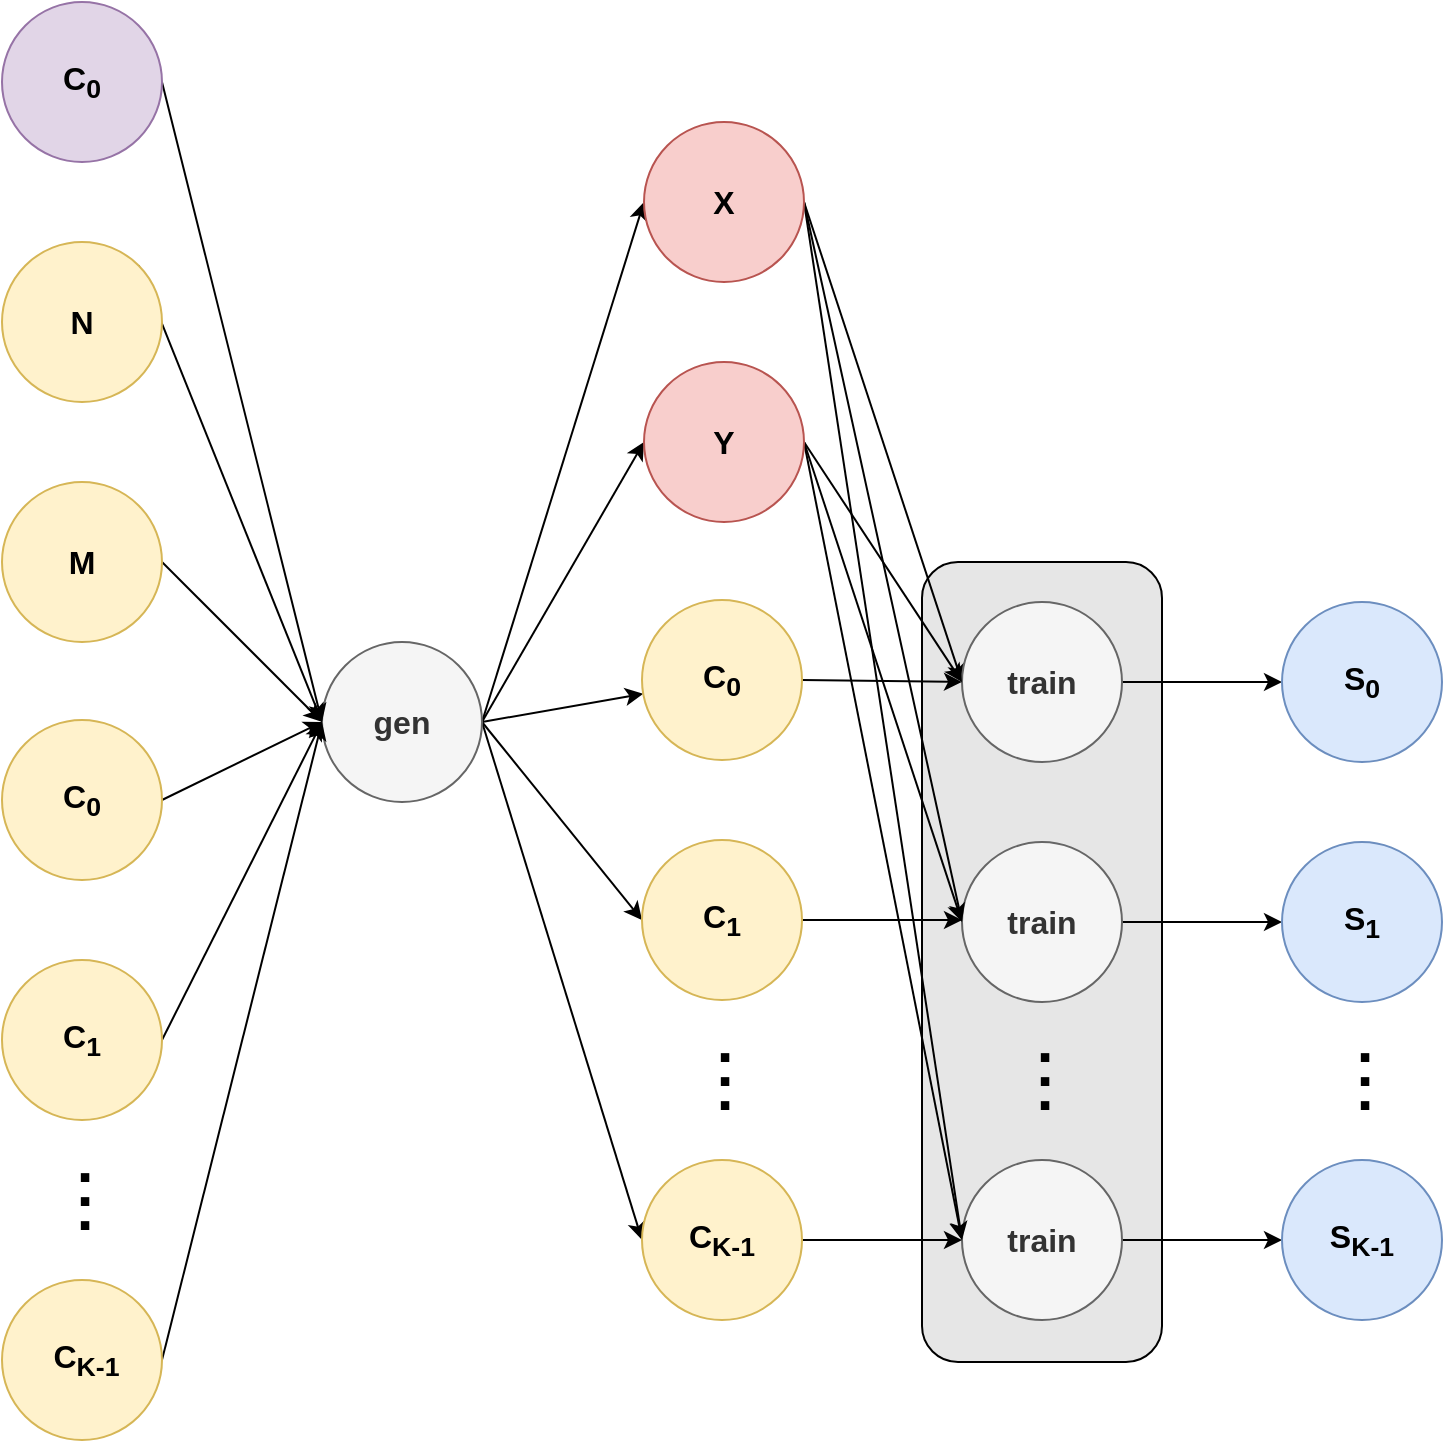 <mxfile version="20.0.4" type="device"><diagram name="Page-1" id="42789a77-a242-8287-6e28-9cd8cfd52e62"><mxGraphModel dx="946" dy="622" grid="1" gridSize="10" guides="1" tooltips="1" connect="1" arrows="1" fold="1" page="1" pageScale="1" pageWidth="1100" pageHeight="850" background="none" math="0" shadow="0"><root><mxCell id="0"/><mxCell id="1" parent="0"/><mxCell id="gqfzz3vU5Jsauooo4a-l-1" value="" style="rounded=1;whiteSpace=wrap;html=1;fillColor=#e6e6e6;" vertex="1" parent="1"><mxGeometry x="500" y="520" width="120" height="400" as="geometry"/></mxCell><mxCell id="jKujIQmag5THRmSHXAdi-6" style="rounded=0;orthogonalLoop=1;jettySize=auto;html=1;exitX=1;exitY=0.5;exitDx=0;exitDy=0;entryX=0;entryY=0.5;entryDx=0;entryDy=0;" parent="1" source="RXzZ0kTApku4aT5u5Mq1-4" target="jKujIQmag5THRmSHXAdi-3" edge="1"><mxGeometry relative="1" as="geometry"/></mxCell><mxCell id="Mr_zzeDhkDdobNHyMYYO-8" style="edgeStyle=none;rounded=0;orthogonalLoop=1;jettySize=auto;html=1;exitX=1;exitY=0.5;exitDx=0;exitDy=0;entryX=0;entryY=0.5;entryDx=0;entryDy=0;fontSize=30;" parent="1" source="RXzZ0kTApku4aT5u5Mq1-4" target="Mr_zzeDhkDdobNHyMYYO-7" edge="1"><mxGeometry relative="1" as="geometry"/></mxCell><mxCell id="7-FHasJ5vH_t8GXFKSFe-8" value="" style="edgeStyle=none;rounded=0;orthogonalLoop=1;jettySize=auto;html=1;exitX=1;exitY=0.5;exitDx=0;exitDy=0;" parent="1" source="RXzZ0kTApku4aT5u5Mq1-4" target="7-FHasJ5vH_t8GXFKSFe-4" edge="1"><mxGeometry relative="1" as="geometry"/></mxCell><mxCell id="7-FHasJ5vH_t8GXFKSFe-9" style="edgeStyle=none;rounded=0;orthogonalLoop=1;jettySize=auto;html=1;exitX=1;exitY=0.5;exitDx=0;exitDy=0;entryX=0;entryY=0.5;entryDx=0;entryDy=0;" parent="1" source="RXzZ0kTApku4aT5u5Mq1-4" target="7-FHasJ5vH_t8GXFKSFe-5" edge="1"><mxGeometry relative="1" as="geometry"/></mxCell><mxCell id="7-FHasJ5vH_t8GXFKSFe-10" style="edgeStyle=none;rounded=0;orthogonalLoop=1;jettySize=auto;html=1;exitX=1;exitY=0.5;exitDx=0;exitDy=0;entryX=0;entryY=0.5;entryDx=0;entryDy=0;" parent="1" source="RXzZ0kTApku4aT5u5Mq1-4" target="7-FHasJ5vH_t8GXFKSFe-6" edge="1"><mxGeometry relative="1" as="geometry"/></mxCell><mxCell id="RXzZ0kTApku4aT5u5Mq1-4" value="&lt;font size=&quot;3&quot;&gt;&lt;b&gt;gen&lt;/b&gt;&lt;/font&gt;" style="ellipse;whiteSpace=wrap;html=1;fillColor=#f5f5f5;strokeColor=#666666;fontColor=#333333;" parent="1" vertex="1"><mxGeometry x="200" y="560" width="80" height="80" as="geometry"/></mxCell><mxCell id="RXzZ0kTApku4aT5u5Mq1-8" value="" style="endArrow=classic;html=1;rounded=0;fontSize=16;exitX=1;exitY=0.5;exitDx=0;exitDy=0;entryX=0;entryY=0.5;entryDx=0;entryDy=0;" parent="1" source="jKujIQmag5THRmSHXAdi-4" target="RXzZ0kTApku4aT5u5Mq1-4" edge="1"><mxGeometry width="50" height="50" relative="1" as="geometry"><mxPoint x="160" y="280" as="sourcePoint"/><mxPoint x="160" y="280" as="targetPoint"/></mxGeometry></mxCell><mxCell id="jKujIQmag5THRmSHXAdi-8" style="edgeStyle=none;rounded=0;orthogonalLoop=1;jettySize=auto;html=1;exitX=1;exitY=0.5;exitDx=0;exitDy=0;fontSize=16;entryX=0;entryY=0.5;entryDx=0;entryDy=0;" parent="1" source="jKujIQmag5THRmSHXAdi-3" target="19vW_l4FJk1YyFh2GEG--7" edge="1"><mxGeometry relative="1" as="geometry"><mxPoint x="520" y="120" as="targetPoint"/></mxGeometry></mxCell><mxCell id="19vW_l4FJk1YyFh2GEG--9" style="rounded=0;orthogonalLoop=1;jettySize=auto;html=1;exitX=1;exitY=0.5;exitDx=0;exitDy=0;entryX=0;entryY=0.5;entryDx=0;entryDy=0;fontSize=30;" parent="1" source="jKujIQmag5THRmSHXAdi-3" target="19vW_l4FJk1YyFh2GEG--8" edge="1"><mxGeometry relative="1" as="geometry"/></mxCell><mxCell id="19vW_l4FJk1YyFh2GEG--12" style="edgeStyle=none;rounded=0;orthogonalLoop=1;jettySize=auto;html=1;exitX=1;exitY=0.5;exitDx=0;exitDy=0;entryX=0;entryY=0.5;entryDx=0;entryDy=0;fontSize=30;" parent="1" source="jKujIQmag5THRmSHXAdi-3" target="19vW_l4FJk1YyFh2GEG--10" edge="1"><mxGeometry relative="1" as="geometry"/></mxCell><mxCell id="jKujIQmag5THRmSHXAdi-3" value="&lt;font size=&quot;3&quot;&gt;&lt;b&gt;X&lt;/b&gt;&lt;/font&gt;" style="ellipse;whiteSpace=wrap;html=1;fillColor=#f8cecc;strokeColor=#b85450;" parent="1" vertex="1"><mxGeometry x="361" y="300" width="80" height="80" as="geometry"/></mxCell><mxCell id="jKujIQmag5THRmSHXAdi-4" value="&lt;font size=&quot;3&quot;&gt;&lt;b&gt;C&lt;sub&gt;0&lt;/sub&gt;&lt;/b&gt;&lt;/font&gt;" style="ellipse;whiteSpace=wrap;html=1;fillColor=#e1d5e7;strokeColor=#9673a6;" parent="1" vertex="1"><mxGeometry x="40" y="240" width="80" height="80" as="geometry"/></mxCell><mxCell id="Mr_zzeDhkDdobNHyMYYO-25" value="" style="edgeStyle=none;rounded=0;orthogonalLoop=1;jettySize=auto;html=1;fontSize=30;" parent="1" source="19vW_l4FJk1YyFh2GEG--7" target="Mr_zzeDhkDdobNHyMYYO-21" edge="1"><mxGeometry relative="1" as="geometry"/></mxCell><mxCell id="19vW_l4FJk1YyFh2GEG--7" value="&lt;font size=&quot;3&quot;&gt;&lt;b&gt;train&lt;/b&gt;&lt;/font&gt;" style="ellipse;whiteSpace=wrap;html=1;fillColor=#f5f5f5;strokeColor=#666666;fontColor=#333333;" parent="1" vertex="1"><mxGeometry x="520" y="540" width="80" height="80" as="geometry"/></mxCell><mxCell id="Mr_zzeDhkDdobNHyMYYO-27" style="edgeStyle=none;rounded=0;orthogonalLoop=1;jettySize=auto;html=1;exitX=1;exitY=0.5;exitDx=0;exitDy=0;entryX=0;entryY=0.5;entryDx=0;entryDy=0;fontSize=30;" parent="1" source="19vW_l4FJk1YyFh2GEG--8" target="Mr_zzeDhkDdobNHyMYYO-22" edge="1"><mxGeometry relative="1" as="geometry"/></mxCell><mxCell id="19vW_l4FJk1YyFh2GEG--8" value="&lt;font size=&quot;3&quot;&gt;&lt;b&gt;train&lt;/b&gt;&lt;/font&gt;" style="ellipse;whiteSpace=wrap;html=1;fillColor=#f5f5f5;strokeColor=#666666;fontColor=#333333;" parent="1" vertex="1"><mxGeometry x="520" y="660" width="80" height="80" as="geometry"/></mxCell><mxCell id="Mr_zzeDhkDdobNHyMYYO-29" style="edgeStyle=none;rounded=0;orthogonalLoop=1;jettySize=auto;html=1;exitX=1;exitY=0.5;exitDx=0;exitDy=0;entryX=0;entryY=0.5;entryDx=0;entryDy=0;fontSize=30;" parent="1" source="19vW_l4FJk1YyFh2GEG--10" target="Mr_zzeDhkDdobNHyMYYO-23" edge="1"><mxGeometry relative="1" as="geometry"/></mxCell><mxCell id="19vW_l4FJk1YyFh2GEG--10" value="&lt;font size=&quot;3&quot;&gt;&lt;b&gt;train&lt;/b&gt;&lt;/font&gt;" style="ellipse;whiteSpace=wrap;html=1;fillColor=#f5f5f5;strokeColor=#666666;fontColor=#333333;" parent="1" vertex="1"><mxGeometry x="520" y="819" width="80" height="80" as="geometry"/></mxCell><mxCell id="19vW_l4FJk1YyFh2GEG--14" value="&lt;p style=&quot;line-height: 0.4;&quot;&gt;&lt;b&gt;.&lt;br&gt;.&lt;br&gt;.&lt;/b&gt;&lt;/p&gt;" style="text;html=1;align=center;verticalAlign=middle;resizable=0;points=[];autosize=1;strokeColor=none;fillColor=none;fontSize=30;" parent="1" vertex="1"><mxGeometry x="546" y="716" width="30" height="110" as="geometry"/></mxCell><mxCell id="Mr_zzeDhkDdobNHyMYYO-4" style="edgeStyle=none;rounded=0;orthogonalLoop=1;jettySize=auto;html=1;exitX=1;exitY=0;exitDx=0;exitDy=0;entryX=0;entryY=0.5;entryDx=0;entryDy=0;fontSize=30;" parent="1" source="Mr_zzeDhkDdobNHyMYYO-1" target="RXzZ0kTApku4aT5u5Mq1-4" edge="1"><mxGeometry relative="1" as="geometry"/></mxCell><mxCell id="Mr_zzeDhkDdobNHyMYYO-1" value="&lt;font size=&quot;3&quot;&gt;&lt;b&gt;N&lt;/b&gt;&lt;/font&gt;" style="ellipse;whiteSpace=wrap;html=1;fillColor=#fff2cc;strokeColor=#d6b656;" parent="1" vertex="1"><mxGeometry x="40" y="360" width="80" height="80" as="geometry"/></mxCell><mxCell id="Mr_zzeDhkDdobNHyMYYO-5" style="edgeStyle=none;rounded=0;orthogonalLoop=1;jettySize=auto;html=1;exitX=1;exitY=0.5;exitDx=0;exitDy=0;fontSize=30;entryX=0;entryY=0.5;entryDx=0;entryDy=0;" parent="1" source="Mr_zzeDhkDdobNHyMYYO-2" target="RXzZ0kTApku4aT5u5Mq1-4" edge="1"><mxGeometry relative="1" as="geometry"><mxPoint x="200" y="280" as="targetPoint"/></mxGeometry></mxCell><mxCell id="Mr_zzeDhkDdobNHyMYYO-2" value="&lt;font size=&quot;3&quot;&gt;&lt;b&gt;M&lt;/b&gt;&lt;/font&gt;" style="ellipse;whiteSpace=wrap;html=1;fillColor=#fff2cc;strokeColor=#d6b656;" parent="1" vertex="1"><mxGeometry x="40" y="480" width="80" height="80" as="geometry"/></mxCell><mxCell id="Mr_zzeDhkDdobNHyMYYO-30" style="edgeStyle=none;rounded=0;orthogonalLoop=1;jettySize=auto;html=1;exitX=1;exitY=0.5;exitDx=0;exitDy=0;entryX=0;entryY=0.5;entryDx=0;entryDy=0;fontSize=30;" parent="1" source="Mr_zzeDhkDdobNHyMYYO-7" target="19vW_l4FJk1YyFh2GEG--10" edge="1"><mxGeometry relative="1" as="geometry"/></mxCell><mxCell id="Mr_zzeDhkDdobNHyMYYO-31" style="edgeStyle=none;rounded=0;orthogonalLoop=1;jettySize=auto;html=1;exitX=1;exitY=0.5;exitDx=0;exitDy=0;entryX=0;entryY=0.5;entryDx=0;entryDy=0;fontSize=30;" parent="1" source="Mr_zzeDhkDdobNHyMYYO-7" target="19vW_l4FJk1YyFh2GEG--8" edge="1"><mxGeometry relative="1" as="geometry"/></mxCell><mxCell id="Mr_zzeDhkDdobNHyMYYO-32" style="edgeStyle=none;rounded=0;orthogonalLoop=1;jettySize=auto;html=1;exitX=1;exitY=0.5;exitDx=0;exitDy=0;fontSize=30;entryX=0;entryY=0.5;entryDx=0;entryDy=0;" parent="1" source="Mr_zzeDhkDdobNHyMYYO-7" target="19vW_l4FJk1YyFh2GEG--7" edge="1"><mxGeometry relative="1" as="geometry"><mxPoint x="520" y="280" as="targetPoint"/></mxGeometry></mxCell><mxCell id="Mr_zzeDhkDdobNHyMYYO-7" value="&lt;font size=&quot;3&quot;&gt;&lt;b&gt;Y&lt;/b&gt;&lt;/font&gt;" style="ellipse;whiteSpace=wrap;html=1;fillColor=#f8cecc;strokeColor=#b85450;" parent="1" vertex="1"><mxGeometry x="361" y="420" width="80" height="80" as="geometry"/></mxCell><mxCell id="7-FHasJ5vH_t8GXFKSFe-1" style="rounded=0;orthogonalLoop=1;jettySize=auto;html=1;exitX=1;exitY=0.5;exitDx=0;exitDy=0;entryX=0;entryY=0.5;entryDx=0;entryDy=0;" parent="1" source="Mr_zzeDhkDdobNHyMYYO-9" target="RXzZ0kTApku4aT5u5Mq1-4" edge="1"><mxGeometry relative="1" as="geometry"/></mxCell><mxCell id="Mr_zzeDhkDdobNHyMYYO-9" value="&lt;font size=&quot;3&quot;&gt;&lt;b&gt;C&lt;sub&gt;0&lt;/sub&gt;&lt;/b&gt;&lt;/font&gt;" style="ellipse;whiteSpace=wrap;html=1;fillColor=#fff2cc;strokeColor=#d6b656;" parent="1" vertex="1"><mxGeometry x="40" y="599" width="80" height="80" as="geometry"/></mxCell><mxCell id="7-FHasJ5vH_t8GXFKSFe-2" style="edgeStyle=none;rounded=0;orthogonalLoop=1;jettySize=auto;html=1;exitX=1;exitY=0.5;exitDx=0;exitDy=0;" parent="1" source="Mr_zzeDhkDdobNHyMYYO-10" edge="1"><mxGeometry relative="1" as="geometry"><mxPoint x="200" y="600" as="targetPoint"/></mxGeometry></mxCell><mxCell id="Mr_zzeDhkDdobNHyMYYO-10" value="&lt;font size=&quot;3&quot;&gt;&lt;b&gt;C&lt;sub&gt;1&lt;/sub&gt;&lt;/b&gt;&lt;/font&gt;" style="ellipse;whiteSpace=wrap;html=1;fillColor=#fff2cc;strokeColor=#d6b656;" parent="1" vertex="1"><mxGeometry x="40" y="719" width="80" height="80" as="geometry"/></mxCell><mxCell id="7-FHasJ5vH_t8GXFKSFe-3" style="edgeStyle=none;rounded=0;orthogonalLoop=1;jettySize=auto;html=1;exitX=1;exitY=0.5;exitDx=0;exitDy=0;" parent="1" source="Mr_zzeDhkDdobNHyMYYO-11" edge="1"><mxGeometry relative="1" as="geometry"><mxPoint x="200" y="600" as="targetPoint"/></mxGeometry></mxCell><mxCell id="Mr_zzeDhkDdobNHyMYYO-11" value="&lt;font size=&quot;3&quot;&gt;&lt;b&gt;&amp;nbsp;C&lt;sub&gt;K-1&lt;/sub&gt;&lt;/b&gt;&lt;/font&gt;" style="ellipse;whiteSpace=wrap;html=1;fillColor=#fff2cc;strokeColor=#d6b656;" parent="1" vertex="1"><mxGeometry x="40" y="879" width="80" height="80" as="geometry"/></mxCell><mxCell id="Mr_zzeDhkDdobNHyMYYO-12" value="&lt;p style=&quot;line-height: 0.4;&quot;&gt;&lt;b&gt;.&lt;br&gt;.&lt;br&gt;.&lt;/b&gt;&lt;/p&gt;" style="text;html=1;align=center;verticalAlign=middle;resizable=0;points=[];autosize=1;strokeColor=none;fillColor=none;fontSize=30;" parent="1" vertex="1"><mxGeometry x="66" y="776" width="30" height="110" as="geometry"/></mxCell><mxCell id="Mr_zzeDhkDdobNHyMYYO-21" value="&lt;font size=&quot;3&quot;&gt;&lt;b&gt;S&lt;sub&gt;0&lt;/sub&gt;&lt;/b&gt;&lt;/font&gt;" style="ellipse;whiteSpace=wrap;html=1;fillColor=#dae8fc;strokeColor=#6c8ebf;" parent="1" vertex="1"><mxGeometry x="680" y="540" width="80" height="80" as="geometry"/></mxCell><mxCell id="Mr_zzeDhkDdobNHyMYYO-22" value="&lt;font size=&quot;3&quot;&gt;&lt;b&gt;S&lt;sub&gt;1&lt;/sub&gt;&lt;/b&gt;&lt;/font&gt;" style="ellipse;whiteSpace=wrap;html=1;fillColor=#dae8fc;strokeColor=#6c8ebf;" parent="1" vertex="1"><mxGeometry x="680" y="660" width="80" height="80" as="geometry"/></mxCell><mxCell id="Mr_zzeDhkDdobNHyMYYO-23" value="&lt;font size=&quot;3&quot;&gt;&lt;b&gt;S&lt;sub&gt;K-1&lt;/sub&gt;&lt;/b&gt;&lt;/font&gt;" style="ellipse;whiteSpace=wrap;html=1;fillColor=#dae8fc;strokeColor=#6c8ebf;" parent="1" vertex="1"><mxGeometry x="680" y="819" width="80" height="80" as="geometry"/></mxCell><mxCell id="Mr_zzeDhkDdobNHyMYYO-24" value="&lt;p style=&quot;line-height: 0.4;&quot;&gt;&lt;b&gt;.&lt;br&gt;.&lt;br&gt;.&lt;/b&gt;&lt;/p&gt;" style="text;html=1;align=center;verticalAlign=middle;resizable=0;points=[];autosize=1;strokeColor=none;fillColor=none;fontSize=30;" parent="1" vertex="1"><mxGeometry x="706" y="716" width="30" height="110" as="geometry"/></mxCell><mxCell id="7-FHasJ5vH_t8GXFKSFe-12" style="edgeStyle=none;rounded=0;orthogonalLoop=1;jettySize=auto;html=1;exitX=1;exitY=0.5;exitDx=0;exitDy=0;entryX=0;entryY=0.5;entryDx=0;entryDy=0;" parent="1" source="7-FHasJ5vH_t8GXFKSFe-4" target="19vW_l4FJk1YyFh2GEG--7" edge="1"><mxGeometry relative="1" as="geometry"><mxPoint x="520" y="480" as="targetPoint"/></mxGeometry></mxCell><mxCell id="7-FHasJ5vH_t8GXFKSFe-4" value="&lt;font size=&quot;3&quot;&gt;&lt;b&gt;C&lt;sub&gt;0&lt;/sub&gt;&lt;/b&gt;&lt;/font&gt;" style="ellipse;whiteSpace=wrap;html=1;fillColor=#fff2cc;strokeColor=#d6b656;" parent="1" vertex="1"><mxGeometry x="360" y="539" width="80" height="80" as="geometry"/></mxCell><mxCell id="7-FHasJ5vH_t8GXFKSFe-13" style="edgeStyle=none;rounded=0;orthogonalLoop=1;jettySize=auto;html=1;exitX=1;exitY=0.5;exitDx=0;exitDy=0;" parent="1" source="7-FHasJ5vH_t8GXFKSFe-5" edge="1"><mxGeometry relative="1" as="geometry"><mxPoint x="520" y="699" as="targetPoint"/></mxGeometry></mxCell><mxCell id="7-FHasJ5vH_t8GXFKSFe-5" value="&lt;font size=&quot;3&quot;&gt;&lt;b&gt;C&lt;sub&gt;1&lt;/sub&gt;&lt;/b&gt;&lt;/font&gt;" style="ellipse;whiteSpace=wrap;html=1;fillColor=#fff2cc;strokeColor=#d6b656;" parent="1" vertex="1"><mxGeometry x="360" y="659" width="80" height="80" as="geometry"/></mxCell><mxCell id="7-FHasJ5vH_t8GXFKSFe-14" style="edgeStyle=none;rounded=0;orthogonalLoop=1;jettySize=auto;html=1;exitX=1;exitY=0.5;exitDx=0;exitDy=0;entryX=0;entryY=0.5;entryDx=0;entryDy=0;" parent="1" source="7-FHasJ5vH_t8GXFKSFe-6" target="19vW_l4FJk1YyFh2GEG--10" edge="1"><mxGeometry relative="1" as="geometry"><mxPoint x="520" y="750" as="targetPoint"/></mxGeometry></mxCell><mxCell id="7-FHasJ5vH_t8GXFKSFe-6" value="&lt;font size=&quot;3&quot;&gt;&lt;b&gt;C&lt;sub&gt;K-1&lt;/sub&gt;&lt;/b&gt;&lt;/font&gt;" style="ellipse;whiteSpace=wrap;html=1;fillColor=#fff2cc;strokeColor=#d6b656;" parent="1" vertex="1"><mxGeometry x="360" y="819" width="80" height="80" as="geometry"/></mxCell><mxCell id="7-FHasJ5vH_t8GXFKSFe-7" value="&lt;p style=&quot;line-height: 0.4;&quot;&gt;&lt;b&gt;.&lt;br&gt;.&lt;br&gt;.&lt;/b&gt;&lt;/p&gt;" style="text;html=1;align=center;verticalAlign=middle;resizable=0;points=[];autosize=1;strokeColor=none;fillColor=none;fontSize=30;" parent="1" vertex="1"><mxGeometry x="386" y="716" width="30" height="110" as="geometry"/></mxCell></root></mxGraphModel></diagram></mxfile>